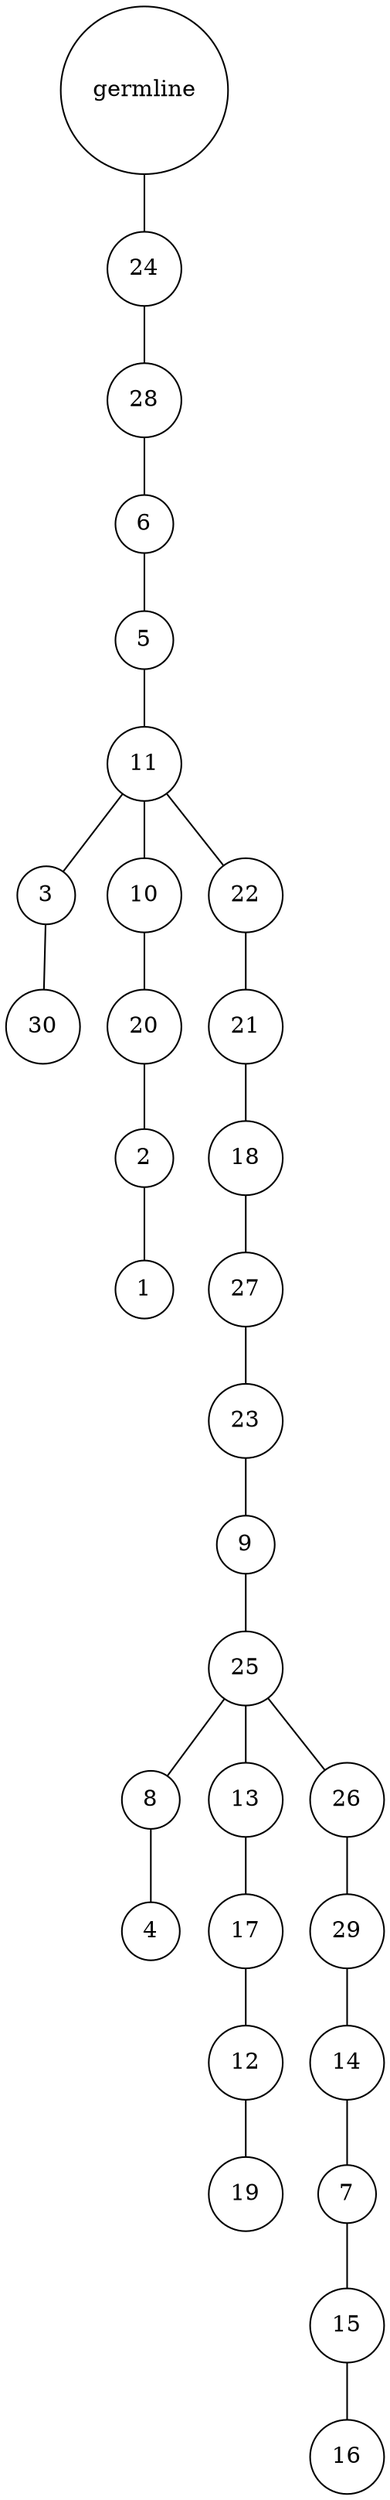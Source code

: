 graph {
	rankdir=UD;
	splines=line;
	node [shape=circle]
	"0x7f702f0a6400" [label="germline"];
	"0x7f702f0a6430" [label="24"];
	"0x7f702f0a6400" -- "0x7f702f0a6430" ;
	"0x7f702f0a6460" [label="28"];
	"0x7f702f0a6430" -- "0x7f702f0a6460" ;
	"0x7f702f0a6490" [label="6"];
	"0x7f702f0a6460" -- "0x7f702f0a6490" ;
	"0x7f702f0a64c0" [label="5"];
	"0x7f702f0a6490" -- "0x7f702f0a64c0" ;
	"0x7f702f0a64f0" [label="11"];
	"0x7f702f0a64c0" -- "0x7f702f0a64f0" ;
	"0x7f702f0a6520" [label="3"];
	"0x7f702f0a64f0" -- "0x7f702f0a6520" ;
	"0x7f702f0a6550" [label="30"];
	"0x7f702f0a6520" -- "0x7f702f0a6550" ;
	"0x7f702f0a6580" [label="10"];
	"0x7f702f0a64f0" -- "0x7f702f0a6580" ;
	"0x7f702f0a65b0" [label="20"];
	"0x7f702f0a6580" -- "0x7f702f0a65b0" ;
	"0x7f702f0a65e0" [label="2"];
	"0x7f702f0a65b0" -- "0x7f702f0a65e0" ;
	"0x7f702f0a6610" [label="1"];
	"0x7f702f0a65e0" -- "0x7f702f0a6610" ;
	"0x7f702f0a6640" [label="22"];
	"0x7f702f0a64f0" -- "0x7f702f0a6640" ;
	"0x7f702f0a6670" [label="21"];
	"0x7f702f0a6640" -- "0x7f702f0a6670" ;
	"0x7f702f0a66a0" [label="18"];
	"0x7f702f0a6670" -- "0x7f702f0a66a0" ;
	"0x7f702f0a66d0" [label="27"];
	"0x7f702f0a66a0" -- "0x7f702f0a66d0" ;
	"0x7f702f0a6700" [label="23"];
	"0x7f702f0a66d0" -- "0x7f702f0a6700" ;
	"0x7f702f0a6730" [label="9"];
	"0x7f702f0a6700" -- "0x7f702f0a6730" ;
	"0x7f702f0a6760" [label="25"];
	"0x7f702f0a6730" -- "0x7f702f0a6760" ;
	"0x7f702f0a6790" [label="8"];
	"0x7f702f0a6760" -- "0x7f702f0a6790" ;
	"0x7f702f0a67c0" [label="4"];
	"0x7f702f0a6790" -- "0x7f702f0a67c0" ;
	"0x7f702f0a67f0" [label="13"];
	"0x7f702f0a6760" -- "0x7f702f0a67f0" ;
	"0x7f702f0a6820" [label="17"];
	"0x7f702f0a67f0" -- "0x7f702f0a6820" ;
	"0x7f702f0a6850" [label="12"];
	"0x7f702f0a6820" -- "0x7f702f0a6850" ;
	"0x7f702f0a6880" [label="19"];
	"0x7f702f0a6850" -- "0x7f702f0a6880" ;
	"0x7f702f0a68b0" [label="26"];
	"0x7f702f0a6760" -- "0x7f702f0a68b0" ;
	"0x7f702f0a68e0" [label="29"];
	"0x7f702f0a68b0" -- "0x7f702f0a68e0" ;
	"0x7f702f0a6910" [label="14"];
	"0x7f702f0a68e0" -- "0x7f702f0a6910" ;
	"0x7f702f0a6940" [label="7"];
	"0x7f702f0a6910" -- "0x7f702f0a6940" ;
	"0x7f702f0a6970" [label="15"];
	"0x7f702f0a6940" -- "0x7f702f0a6970" ;
	"0x7f702f0a69a0" [label="16"];
	"0x7f702f0a6970" -- "0x7f702f0a69a0" ;
}
